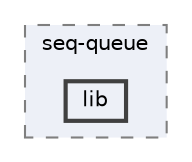 digraph "lib"
{
 // INTERACTIVE_SVG=YES
 // LATEX_PDF_SIZE
  bgcolor="transparent";
  edge [fontname=Helvetica,fontsize=10,labelfontname=Helvetica,labelfontsize=10];
  node [fontname=Helvetica,fontsize=10,shape=box,height=0.2,width=0.4];
  compound=true
  subgraph clusterdir_a4388709eee8c75a72e2a63e814b512e {
    graph [ bgcolor="#edf0f7", pencolor="grey50", label="seq-queue", fontname=Helvetica,fontsize=10 style="filled,dashed", URL="dir_a4388709eee8c75a72e2a63e814b512e.html",tooltip=""]
  dir_3ae54decefeac0a2e75ebc0470e40e60 [label="lib", fillcolor="#edf0f7", color="grey25", style="filled,bold", URL="dir_3ae54decefeac0a2e75ebc0470e40e60.html",tooltip=""];
  }
}
